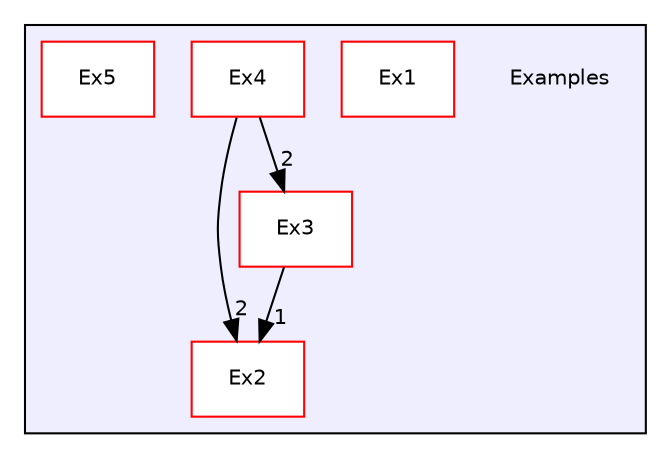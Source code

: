 digraph "/home/travis/build/AliceO2Group/AliceO2/Examples" {
  bgcolor=transparent;
  compound=true
  node [ fontsize="10", fontname="Helvetica"];
  edge [ labelfontsize="10", labelfontname="Helvetica"];
  subgraph clusterdir_03680f297d755c096b0a1ead13ee12b7 {
    graph [ bgcolor="#eeeeff", pencolor="black", label="" URL="dir_03680f297d755c096b0a1ead13ee12b7.html"];
    dir_03680f297d755c096b0a1ead13ee12b7 [shape=plaintext label="Examples"];
    dir_59c307e63af427034b6cbbe4e460095e [shape=box label="Ex1" color="red" fillcolor="white" style="filled" URL="dir_59c307e63af427034b6cbbe4e460095e.html"];
    dir_796c6520f78513947d27220245881da4 [shape=box label="Ex2" color="red" fillcolor="white" style="filled" URL="dir_796c6520f78513947d27220245881da4.html"];
    dir_85570e636746d5649ccd8168aece12f6 [shape=box label="Ex3" color="red" fillcolor="white" style="filled" URL="dir_85570e636746d5649ccd8168aece12f6.html"];
    dir_ea1c2409bec89057a2ca816ce631bb9c [shape=box label="Ex4" color="red" fillcolor="white" style="filled" URL="dir_ea1c2409bec89057a2ca816ce631bb9c.html"];
    dir_3a38ee9c0cae0c5529c966727e1a4077 [shape=box label="Ex5" color="red" fillcolor="white" style="filled" URL="dir_3a38ee9c0cae0c5529c966727e1a4077.html"];
  }
  dir_85570e636746d5649ccd8168aece12f6->dir_796c6520f78513947d27220245881da4 [headlabel="1", labeldistance=1.5 headhref="dir_000723_000720.html"];
  dir_ea1c2409bec89057a2ca816ce631bb9c->dir_796c6520f78513947d27220245881da4 [headlabel="2", labeldistance=1.5 headhref="dir_000726_000720.html"];
  dir_ea1c2409bec89057a2ca816ce631bb9c->dir_85570e636746d5649ccd8168aece12f6 [headlabel="2", labeldistance=1.5 headhref="dir_000726_000723.html"];
}
